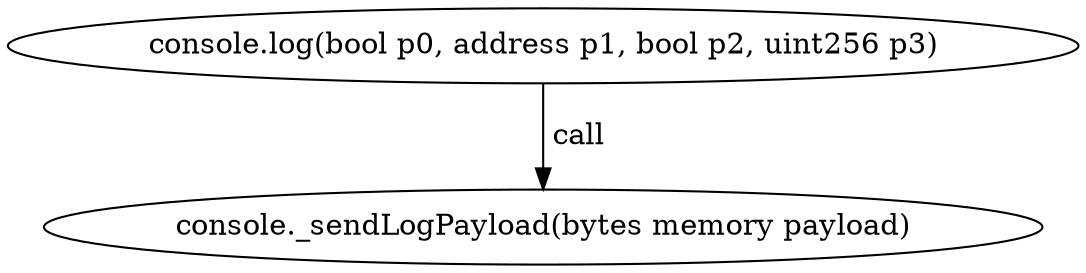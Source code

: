 digraph "" {
	graph [bb="0,0,434.59,124.8"];
	node [label="\N"];
	"console.log(bool p0, address p1, bool p2, uint256 p3)"	 [height=0.5,
		pos="217.29,106.8",
		width=6.0359];
	"console._sendLogPayload(bytes memory payload)"	 [height=0.5,
		pos="217.29,18",
		width=5.7372];
	"console.log(bool p0, address p1, bool p2, uint256 p3)" -> "console._sendLogPayload(bytes memory payload)" [key=call,
	label=" call",
	lp="229.15,62.4",
	pos="e,217.29,36.072 217.29,88.401 217.29,76.295 217.29,60.208 217.29,46.467"];
}
digraph "" {
	graph [bb="0,0,434.59,124.8"];
	node [label="\N"];
	"console.log(bool p0, address p1, bool p2, uint256 p3)"	 [height=0.5,
		pos="217.29,106.8",
		width=6.0359];
	"console._sendLogPayload(bytes memory payload)"	 [height=0.5,
		pos="217.29,18",
		width=5.7372];
	"console.log(bool p0, address p1, bool p2, uint256 p3)" -> "console._sendLogPayload(bytes memory payload)" [key=call,
	label=" call",
	lp="229.15,62.4",
	pos="e,217.29,36.072 217.29,88.401 217.29,76.295 217.29,60.208 217.29,46.467"];
}
